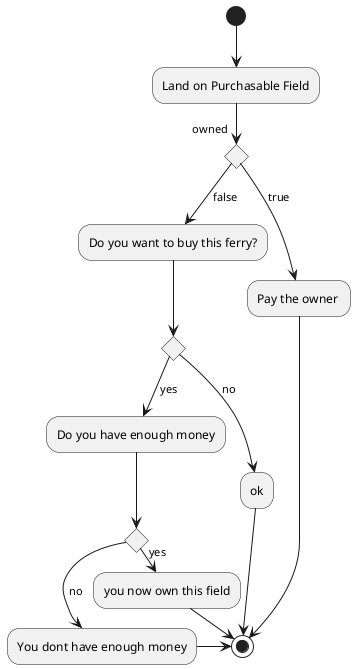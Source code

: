 @startuml
'https://plantuml.com/activity-diagram-beta

(*) --> "Land on Purchasable Field"
if "owned" then
   --> [true] "Pay the owner "
   -down->(*)
else
-->[false]  "Do you want to buy this ferry?"
if ""
--> [no] "ok"
->(*)
else
-->[yes] "Do you have enough money"
endif
if""
->[yes] "you now own this field"
->(*)
else
-->[no] "You dont have enough money"
->(*)
endif






@enduml
